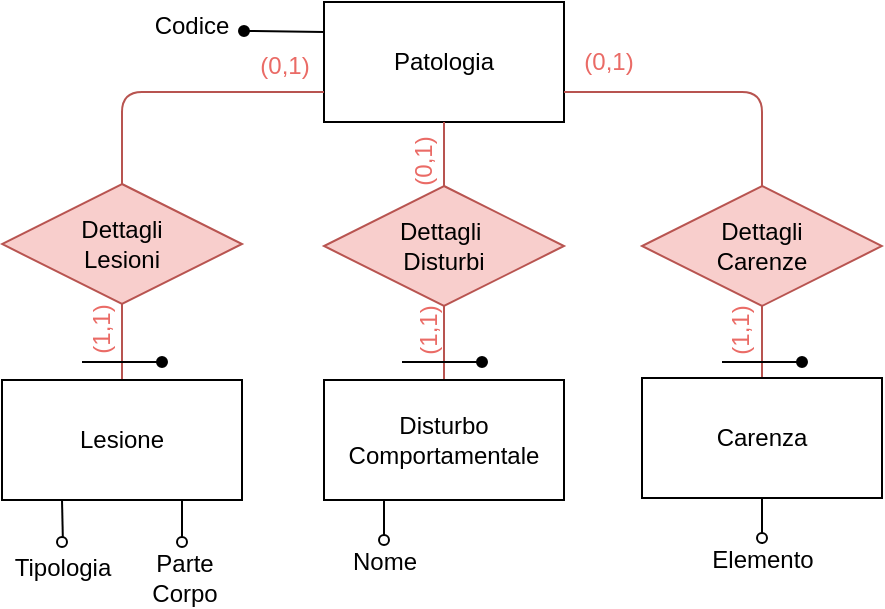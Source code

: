 <mxfile version="12.1.0" type="device" pages="1"><diagram id="N286xA00aJkE12AmxvrS" name="Page-1"><mxGraphModel dx="1106" dy="-381" grid="1" gridSize="10" guides="1" tooltips="1" connect="1" arrows="1" fold="1" page="1" pageScale="1" pageWidth="1654" pageHeight="1169" math="0" shadow="0"><root><mxCell id="0"/><mxCell id="1" parent="0"/><mxCell id="UE9CxzMOJA1RZGY1Fx2O-2" value="Patologia" style="rounded=0;whiteSpace=wrap;html=1;" parent="1" vertex="1"><mxGeometry x="641" y="2000" width="120" height="60" as="geometry"/></mxCell><mxCell id="UE9CxzMOJA1RZGY1Fx2O-3" value="" style="endArrow=none;html=1;entryX=0;entryY=0.25;entryDx=0;entryDy=0;" parent="1" source="XxflQ4n_IVQJnmggU8sp-4" target="UE9CxzMOJA1RZGY1Fx2O-2" edge="1"><mxGeometry width="50" height="50" relative="1" as="geometry"><mxPoint x="601" y="2014.5" as="sourcePoint"/><mxPoint x="644.5" y="1948" as="targetPoint"/></mxGeometry></mxCell><mxCell id="UE9CxzMOJA1RZGY1Fx2O-4" value="Codice" style="text;html=1;strokeColor=none;fillColor=none;align=center;verticalAlign=middle;whiteSpace=wrap;rounded=0;" parent="1" vertex="1"><mxGeometry x="554.5" y="2002" width="40" height="20" as="geometry"/></mxCell><mxCell id="XxflQ4n_IVQJnmggU8sp-4" value="" style="ellipse;whiteSpace=wrap;html=1;aspect=fixed;fillColor=#000000;" parent="1" vertex="1"><mxGeometry x="598.5" y="2012" width="5" height="5" as="geometry"/></mxCell><mxCell id="oyHB_mA_dfdBllXsEqgi-3" value="" style="endArrow=none;html=1;fillColor=#f8cecc;strokeColor=#b85450;exitX=0.5;exitY=0;exitDx=0;exitDy=0;entryX=0.5;entryY=1;entryDx=0;entryDy=0;" parent="1" source="oyHB_mA_dfdBllXsEqgi-9" target="zsuqqg5ckoVfz2wm708B-4" edge="1"><mxGeometry width="50" height="50" relative="1" as="geometry"><mxPoint x="730" y="2170" as="sourcePoint"/><mxPoint x="701" y="2160" as="targetPoint"/></mxGeometry></mxCell><mxCell id="oyHB_mA_dfdBllXsEqgi-4" value="" style="endArrow=none;html=1;fillColor=#f8cecc;strokeColor=#b85450;exitX=0.5;exitY=0;exitDx=0;exitDy=0;entryX=0.5;entryY=1;entryDx=0;entryDy=0;" parent="1" source="oyHB_mA_dfdBllXsEqgi-10" edge="1" target="zsuqqg5ckoVfz2wm708B-2"><mxGeometry width="50" height="50" relative="1" as="geometry"><mxPoint x="510" y="2170" as="sourcePoint"/><mxPoint x="540" y="2160" as="targetPoint"/></mxGeometry></mxCell><mxCell id="oyHB_mA_dfdBllXsEqgi-7" value="" style="endArrow=none;html=1;fillColor=#f8cecc;strokeColor=#b85450;exitX=0.5;exitY=0;exitDx=0;exitDy=0;entryX=0.5;entryY=1;entryDx=0;entryDy=0;" parent="1" source="oyHB_mA_dfdBllXsEqgi-8" edge="1" target="zsuqqg5ckoVfz2wm708B-6"><mxGeometry width="50" height="50" relative="1" as="geometry"><mxPoint x="860" y="2188" as="sourcePoint"/><mxPoint x="860" y="2160" as="targetPoint"/></mxGeometry></mxCell><mxCell id="oyHB_mA_dfdBllXsEqgi-8" value="Carenza" style="rounded=0;whiteSpace=wrap;html=1;" parent="1" vertex="1"><mxGeometry x="800" y="2188" width="120" height="60" as="geometry"/></mxCell><mxCell id="oyHB_mA_dfdBllXsEqgi-9" value="Disturbo Comportamentale" style="rounded=0;whiteSpace=wrap;html=1;" parent="1" vertex="1"><mxGeometry x="641" y="2189" width="120" height="60" as="geometry"/></mxCell><mxCell id="oyHB_mA_dfdBllXsEqgi-10" value="Lesione" style="rounded=0;whiteSpace=wrap;html=1;" parent="1" vertex="1"><mxGeometry x="480" y="2189" width="120" height="60" as="geometry"/></mxCell><mxCell id="oyHB_mA_dfdBllXsEqgi-11" value="" style="endArrow=none;html=1;entryX=0.25;entryY=1;entryDx=0;entryDy=0;" parent="1" source="oyHB_mA_dfdBllXsEqgi-12" target="oyHB_mA_dfdBllXsEqgi-10" edge="1"><mxGeometry width="50" height="50" relative="1" as="geometry"><mxPoint x="510" y="2270" as="sourcePoint"/><mxPoint x="560" y="2270" as="targetPoint"/></mxGeometry></mxCell><mxCell id="oyHB_mA_dfdBllXsEqgi-12" value="" style="ellipse;whiteSpace=wrap;html=1;aspect=fixed;" parent="1" vertex="1"><mxGeometry x="507.5" y="2267.5" width="5" height="5" as="geometry"/></mxCell><mxCell id="oyHB_mA_dfdBllXsEqgi-13" value="Tipologia" style="text;html=1;strokeColor=none;fillColor=none;align=center;verticalAlign=middle;whiteSpace=wrap;rounded=0;" parent="1" vertex="1"><mxGeometry x="487.5" y="2272.5" width="45" height="20" as="geometry"/></mxCell><mxCell id="oyHB_mA_dfdBllXsEqgi-14" value="" style="endArrow=none;html=1;entryX=0.75;entryY=1;entryDx=0;entryDy=0;" parent="1" source="oyHB_mA_dfdBllXsEqgi-15" target="oyHB_mA_dfdBllXsEqgi-10" edge="1"><mxGeometry width="50" height="50" relative="1" as="geometry"><mxPoint x="570" y="2270" as="sourcePoint"/><mxPoint x="690" y="2290" as="targetPoint"/></mxGeometry></mxCell><mxCell id="oyHB_mA_dfdBllXsEqgi-15" value="" style="ellipse;whiteSpace=wrap;html=1;aspect=fixed;" parent="1" vertex="1"><mxGeometry x="567.5" y="2267.5" width="5" height="5" as="geometry"/></mxCell><mxCell id="oyHB_mA_dfdBllXsEqgi-16" value="&lt;font style=&quot;font-size: 12px&quot;&gt;Parte&lt;br&gt;Corpo&lt;br&gt;&lt;/font&gt;" style="text;html=1;strokeColor=none;fillColor=none;align=center;verticalAlign=middle;whiteSpace=wrap;rounded=0;" parent="1" vertex="1"><mxGeometry x="549" y="2278" width="45" height="20" as="geometry"/></mxCell><mxCell id="oyHB_mA_dfdBllXsEqgi-17" value="" style="endArrow=none;html=1;entryX=0.25;entryY=1;entryDx=0;entryDy=0;" parent="1" source="brugqG5L7ftiWFsGShaP-2" target="oyHB_mA_dfdBllXsEqgi-9" edge="1"><mxGeometry width="50" height="50" relative="1" as="geometry"><mxPoint x="671" y="2269" as="sourcePoint"/><mxPoint x="720" y="2260" as="targetPoint"/></mxGeometry></mxCell><mxCell id="oyHB_mA_dfdBllXsEqgi-19" value="&lt;font style=&quot;font-size: 12px&quot;&gt;Nome&lt;/font&gt;" style="text;html=1;strokeColor=none;fillColor=none;align=center;verticalAlign=middle;whiteSpace=wrap;rounded=0;" parent="1" vertex="1"><mxGeometry x="648.5" y="2269" width="45" height="22" as="geometry"/></mxCell><mxCell id="oyHB_mA_dfdBllXsEqgi-20" value="" style="endArrow=none;html=1;entryX=0.5;entryY=1;entryDx=0;entryDy=0;" parent="1" source="brugqG5L7ftiWFsGShaP-1" target="oyHB_mA_dfdBllXsEqgi-8" edge="1"><mxGeometry width="50" height="50" relative="1" as="geometry"><mxPoint x="860" y="2268" as="sourcePoint"/><mxPoint x="885" y="2287.5" as="targetPoint"/></mxGeometry></mxCell><mxCell id="oyHB_mA_dfdBllXsEqgi-22" value="&lt;font style=&quot;font-size: 12px&quot;&gt;Elemento&lt;/font&gt;" style="text;html=1;strokeColor=none;fillColor=none;align=center;verticalAlign=middle;whiteSpace=wrap;rounded=0;" parent="1" vertex="1"><mxGeometry x="837.5" y="2269" width="45" height="20" as="geometry"/></mxCell><mxCell id="brugqG5L7ftiWFsGShaP-1" value="" style="ellipse;whiteSpace=wrap;html=1;aspect=fixed;" parent="1" vertex="1"><mxGeometry x="857.5" y="2265.5" width="5" height="5" as="geometry"/></mxCell><mxCell id="brugqG5L7ftiWFsGShaP-2" value="" style="ellipse;whiteSpace=wrap;html=1;aspect=fixed;" parent="1" vertex="1"><mxGeometry x="668.5" y="2266.5" width="5" height="5" as="geometry"/></mxCell><mxCell id="zsuqqg5ckoVfz2wm708B-2" value="Dettagli&lt;br&gt;Lesioni" style="rhombus;whiteSpace=wrap;html=1;fillColor=#f8cecc;strokeColor=#b85450;" vertex="1" parent="1"><mxGeometry x="480" y="2091" width="120" height="60" as="geometry"/></mxCell><mxCell id="zsuqqg5ckoVfz2wm708B-3" value="" style="endArrow=none;html=1;exitX=0.5;exitY=0;exitDx=0;exitDy=0;entryX=0;entryY=0.75;entryDx=0;entryDy=0;fillColor=#f8cecc;strokeColor=#b85450;" edge="1" parent="1" source="zsuqqg5ckoVfz2wm708B-2" target="UE9CxzMOJA1RZGY1Fx2O-2"><mxGeometry width="50" height="50" relative="1" as="geometry"><mxPoint x="450" y="2050" as="sourcePoint"/><mxPoint x="500" y="2000" as="targetPoint"/><Array as="points"><mxPoint x="540" y="2045"/></Array></mxGeometry></mxCell><mxCell id="zsuqqg5ckoVfz2wm708B-4" value="Dettagli&amp;nbsp;&lt;br&gt;Disturbi" style="rhombus;whiteSpace=wrap;html=1;fillColor=#f8cecc;strokeColor=#b85450;" vertex="1" parent="1"><mxGeometry x="641" y="2092" width="120" height="60" as="geometry"/></mxCell><mxCell id="zsuqqg5ckoVfz2wm708B-5" value="" style="endArrow=none;html=1;entryX=0.5;entryY=1;entryDx=0;entryDy=0;exitX=0.5;exitY=0;exitDx=0;exitDy=0;fillColor=#f8cecc;strokeColor=#b85450;" edge="1" parent="1" source="zsuqqg5ckoVfz2wm708B-4" target="UE9CxzMOJA1RZGY1Fx2O-2"><mxGeometry width="50" height="50" relative="1" as="geometry"><mxPoint x="840" y="2080" as="sourcePoint"/><mxPoint x="790" y="2070" as="targetPoint"/></mxGeometry></mxCell><mxCell id="zsuqqg5ckoVfz2wm708B-6" value="Dettagli&lt;br&gt;Carenze" style="rhombus;whiteSpace=wrap;html=1;fillColor=#f8cecc;strokeColor=#b85450;" vertex="1" parent="1"><mxGeometry x="800" y="2092" width="120" height="60" as="geometry"/></mxCell><mxCell id="zsuqqg5ckoVfz2wm708B-7" value="" style="endArrow=none;html=1;exitX=1;exitY=0.75;exitDx=0;exitDy=0;entryX=0.5;entryY=0;entryDx=0;entryDy=0;fillColor=#f8cecc;strokeColor=#b85450;" edge="1" parent="1" source="UE9CxzMOJA1RZGY1Fx2O-2" target="zsuqqg5ckoVfz2wm708B-6"><mxGeometry width="50" height="50" relative="1" as="geometry"><mxPoint x="810" y="2000" as="sourcePoint"/><mxPoint x="860" y="1950" as="targetPoint"/><Array as="points"><mxPoint x="860" y="2045"/></Array></mxGeometry></mxCell><mxCell id="zsuqqg5ckoVfz2wm708B-8" value="" style="endArrow=none;html=1;" edge="1" parent="1" target="zsuqqg5ckoVfz2wm708B-9"><mxGeometry width="50" height="50" relative="1" as="geometry"><mxPoint x="520" y="2180" as="sourcePoint"/><mxPoint x="560" y="2180" as="targetPoint"/></mxGeometry></mxCell><mxCell id="zsuqqg5ckoVfz2wm708B-9" value="" style="ellipse;whiteSpace=wrap;html=1;aspect=fixed;fillColor=#000000;" vertex="1" parent="1"><mxGeometry x="557.5" y="2177.5" width="5" height="5" as="geometry"/></mxCell><mxCell id="zsuqqg5ckoVfz2wm708B-10" value="" style="endArrow=none;html=1;" edge="1" parent="1" target="zsuqqg5ckoVfz2wm708B-11"><mxGeometry width="50" height="50" relative="1" as="geometry"><mxPoint x="680" y="2180" as="sourcePoint"/><mxPoint x="720" y="2180" as="targetPoint"/></mxGeometry></mxCell><mxCell id="zsuqqg5ckoVfz2wm708B-11" value="" style="ellipse;whiteSpace=wrap;html=1;aspect=fixed;fillColor=#000000;" vertex="1" parent="1"><mxGeometry x="717.5" y="2177.5" width="5" height="5" as="geometry"/></mxCell><mxCell id="zsuqqg5ckoVfz2wm708B-12" value="" style="endArrow=none;html=1;" edge="1" parent="1" target="zsuqqg5ckoVfz2wm708B-13"><mxGeometry width="50" height="50" relative="1" as="geometry"><mxPoint x="840" y="2180" as="sourcePoint"/><mxPoint x="880" y="2180" as="targetPoint"/></mxGeometry></mxCell><mxCell id="zsuqqg5ckoVfz2wm708B-13" value="" style="ellipse;whiteSpace=wrap;html=1;aspect=fixed;fillColor=#000000;" vertex="1" parent="1"><mxGeometry x="877.5" y="2177.5" width="5" height="5" as="geometry"/></mxCell><mxCell id="zsuqqg5ckoVfz2wm708B-14" value="&lt;font style=&quot;font-size: 12px&quot; color=&quot;#ea6b66&quot;&gt;(0,1)&lt;/font&gt;" style="text;html=1;strokeColor=none;fillColor=none;align=center;verticalAlign=middle;whiteSpace=wrap;rounded=0;" vertex="1" parent="1"><mxGeometry x="598.5" y="2022" width="45" height="20" as="geometry"/></mxCell><mxCell id="zsuqqg5ckoVfz2wm708B-15" value="&lt;font style=&quot;font-size: 12px&quot; color=&quot;#ea6b66&quot;&gt;(0,1)&lt;/font&gt;" style="text;html=1;strokeColor=none;fillColor=none;align=center;verticalAlign=middle;whiteSpace=wrap;rounded=0;" vertex="1" parent="1"><mxGeometry x="761" y="2020" width="45" height="20" as="geometry"/></mxCell><mxCell id="zsuqqg5ckoVfz2wm708B-16" value="&lt;font style=&quot;font-size: 12px&quot; color=&quot;#ea6b66&quot;&gt;(0,1)&lt;/font&gt;" style="text;html=1;strokeColor=none;fillColor=none;align=center;verticalAlign=middle;whiteSpace=wrap;rounded=0;rotation=-90;" vertex="1" parent="1"><mxGeometry x="668.5" y="2070" width="45" height="20" as="geometry"/></mxCell><mxCell id="zsuqqg5ckoVfz2wm708B-17" value="&lt;font style=&quot;font-size: 12px&quot; color=&quot;#ea6b66&quot;&gt;(1,1)&lt;/font&gt;" style="text;html=1;strokeColor=none;fillColor=none;align=center;verticalAlign=middle;whiteSpace=wrap;rounded=0;rotation=-90;" vertex="1" parent="1"><mxGeometry x="507.5" y="2154" width="45" height="20" as="geometry"/></mxCell><mxCell id="zsuqqg5ckoVfz2wm708B-18" value="&lt;font style=&quot;font-size: 12px&quot; color=&quot;#ea6b66&quot;&gt;(1,1)&lt;/font&gt;" style="text;html=1;strokeColor=none;fillColor=none;align=center;verticalAlign=middle;whiteSpace=wrap;rounded=0;rotation=-90;" vertex="1" parent="1"><mxGeometry x="671" y="2154" width="45" height="20" as="geometry"/></mxCell><mxCell id="zsuqqg5ckoVfz2wm708B-19" value="&lt;font style=&quot;font-size: 12px&quot; color=&quot;#ea6b66&quot;&gt;(1,1)&lt;/font&gt;" style="text;html=1;strokeColor=none;fillColor=none;align=center;verticalAlign=middle;whiteSpace=wrap;rounded=0;rotation=-90;" vertex="1" parent="1"><mxGeometry x="827" y="2154" width="45" height="20" as="geometry"/></mxCell></root></mxGraphModel></diagram></mxfile>